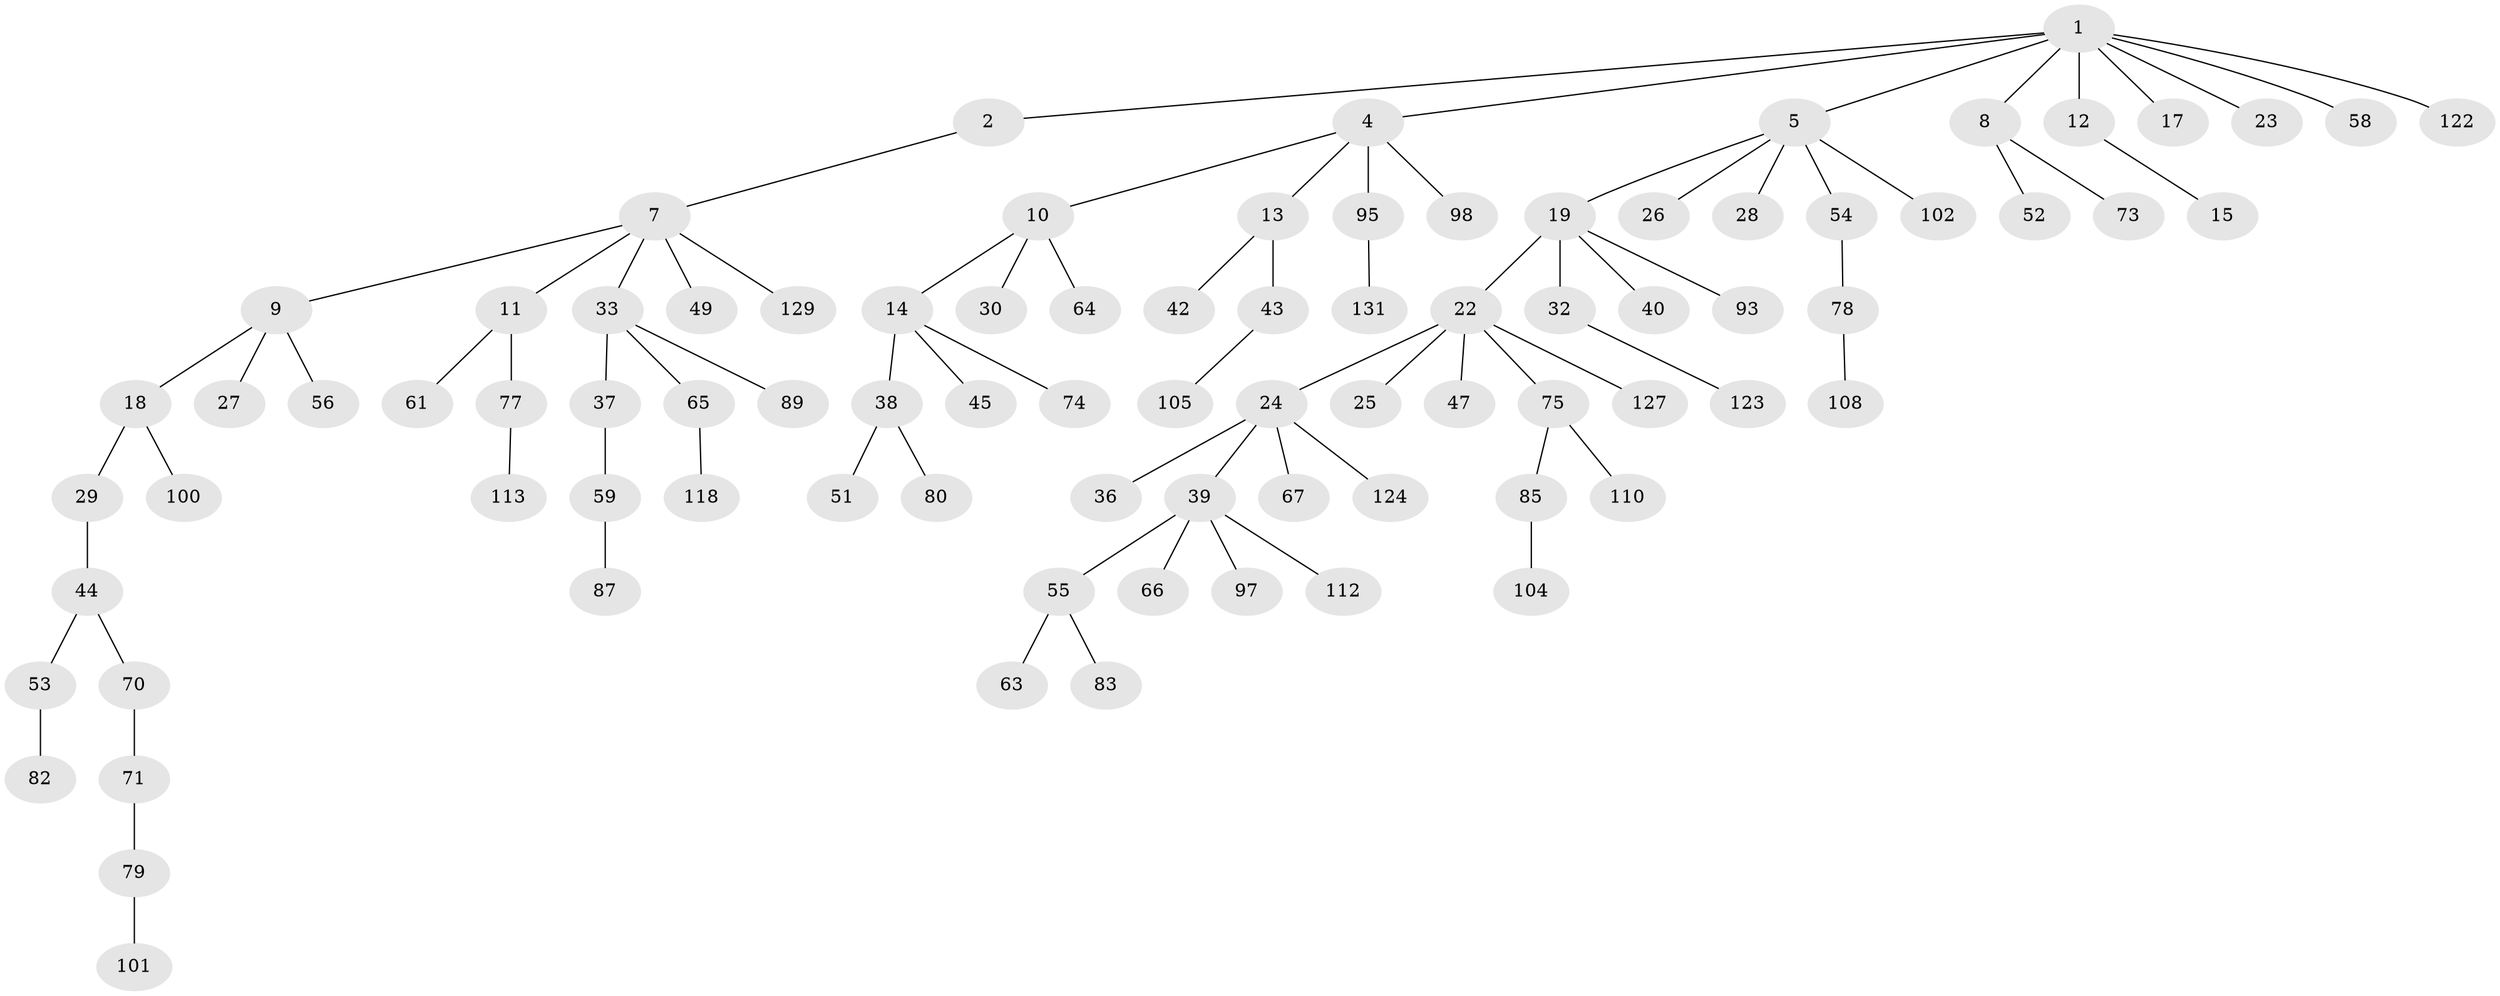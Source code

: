 // original degree distribution, {9: 0.007633587786259542, 2: 0.3435114503816794, 6: 0.030534351145038167, 5: 0.015267175572519083, 3: 0.11450381679389313, 7: 0.007633587786259542, 4: 0.030534351145038167, 1: 0.45038167938931295}
// Generated by graph-tools (version 1.1) at 2025/11/02/27/25 16:11:28]
// undirected, 86 vertices, 85 edges
graph export_dot {
graph [start="1"]
  node [color=gray90,style=filled];
  1 [super="+3"];
  2;
  4 [super="+115"];
  5 [super="+6"];
  7 [super="+114"];
  8;
  9 [super="+50"];
  10;
  11 [super="+21"];
  12;
  13;
  14 [super="+16"];
  15 [super="+31"];
  17 [super="+48"];
  18 [super="+46"];
  19 [super="+20"];
  22 [super="+34"];
  23 [super="+109"];
  24 [super="+88"];
  25 [super="+72"];
  26 [super="+35"];
  27 [super="+96"];
  28;
  29;
  30 [super="+90"];
  32 [super="+107"];
  33;
  36;
  37 [super="+125"];
  38;
  39 [super="+41"];
  40 [super="+76"];
  42 [super="+130"];
  43 [super="+57"];
  44 [super="+69"];
  45;
  47 [super="+60"];
  49 [super="+81"];
  51;
  52 [super="+86"];
  53;
  54;
  55 [super="+68"];
  56 [super="+91"];
  58 [super="+62"];
  59;
  61;
  63;
  64;
  65 [super="+92"];
  66;
  67;
  70;
  71 [super="+121"];
  73 [super="+94"];
  74;
  75 [super="+103"];
  77;
  78 [super="+84"];
  79 [super="+99"];
  80;
  82;
  83 [super="+120"];
  85;
  87;
  89;
  93;
  95 [super="+117"];
  97 [super="+111"];
  98;
  100;
  101;
  102;
  104 [super="+106"];
  105 [super="+126"];
  108 [super="+128"];
  110;
  112 [super="+116"];
  113 [super="+119"];
  118;
  122;
  123;
  124;
  127;
  129;
  131;
  1 -- 2;
  1 -- 4;
  1 -- 5;
  1 -- 8;
  1 -- 12;
  1 -- 23;
  1 -- 58;
  1 -- 122;
  1 -- 17;
  2 -- 7;
  4 -- 10;
  4 -- 13;
  4 -- 95;
  4 -- 98;
  5 -- 19;
  5 -- 26;
  5 -- 54;
  5 -- 28;
  5 -- 102;
  7 -- 9;
  7 -- 11;
  7 -- 33;
  7 -- 49;
  7 -- 129;
  8 -- 52;
  8 -- 73;
  9 -- 18;
  9 -- 27;
  9 -- 56;
  10 -- 14;
  10 -- 30;
  10 -- 64;
  11 -- 61;
  11 -- 77;
  12 -- 15;
  13 -- 42;
  13 -- 43;
  14 -- 45;
  14 -- 38;
  14 -- 74;
  18 -- 29;
  18 -- 100;
  19 -- 22;
  19 -- 32;
  19 -- 40;
  19 -- 93;
  22 -- 24;
  22 -- 25;
  22 -- 47;
  22 -- 127;
  22 -- 75;
  24 -- 36;
  24 -- 39;
  24 -- 67;
  24 -- 124;
  29 -- 44;
  32 -- 123;
  33 -- 37;
  33 -- 65;
  33 -- 89;
  37 -- 59;
  38 -- 51;
  38 -- 80;
  39 -- 66;
  39 -- 112;
  39 -- 97;
  39 -- 55;
  43 -- 105;
  44 -- 53;
  44 -- 70;
  53 -- 82;
  54 -- 78;
  55 -- 63;
  55 -- 83;
  59 -- 87;
  65 -- 118;
  70 -- 71;
  71 -- 79;
  75 -- 85;
  75 -- 110;
  77 -- 113;
  78 -- 108;
  79 -- 101;
  85 -- 104;
  95 -- 131;
}
